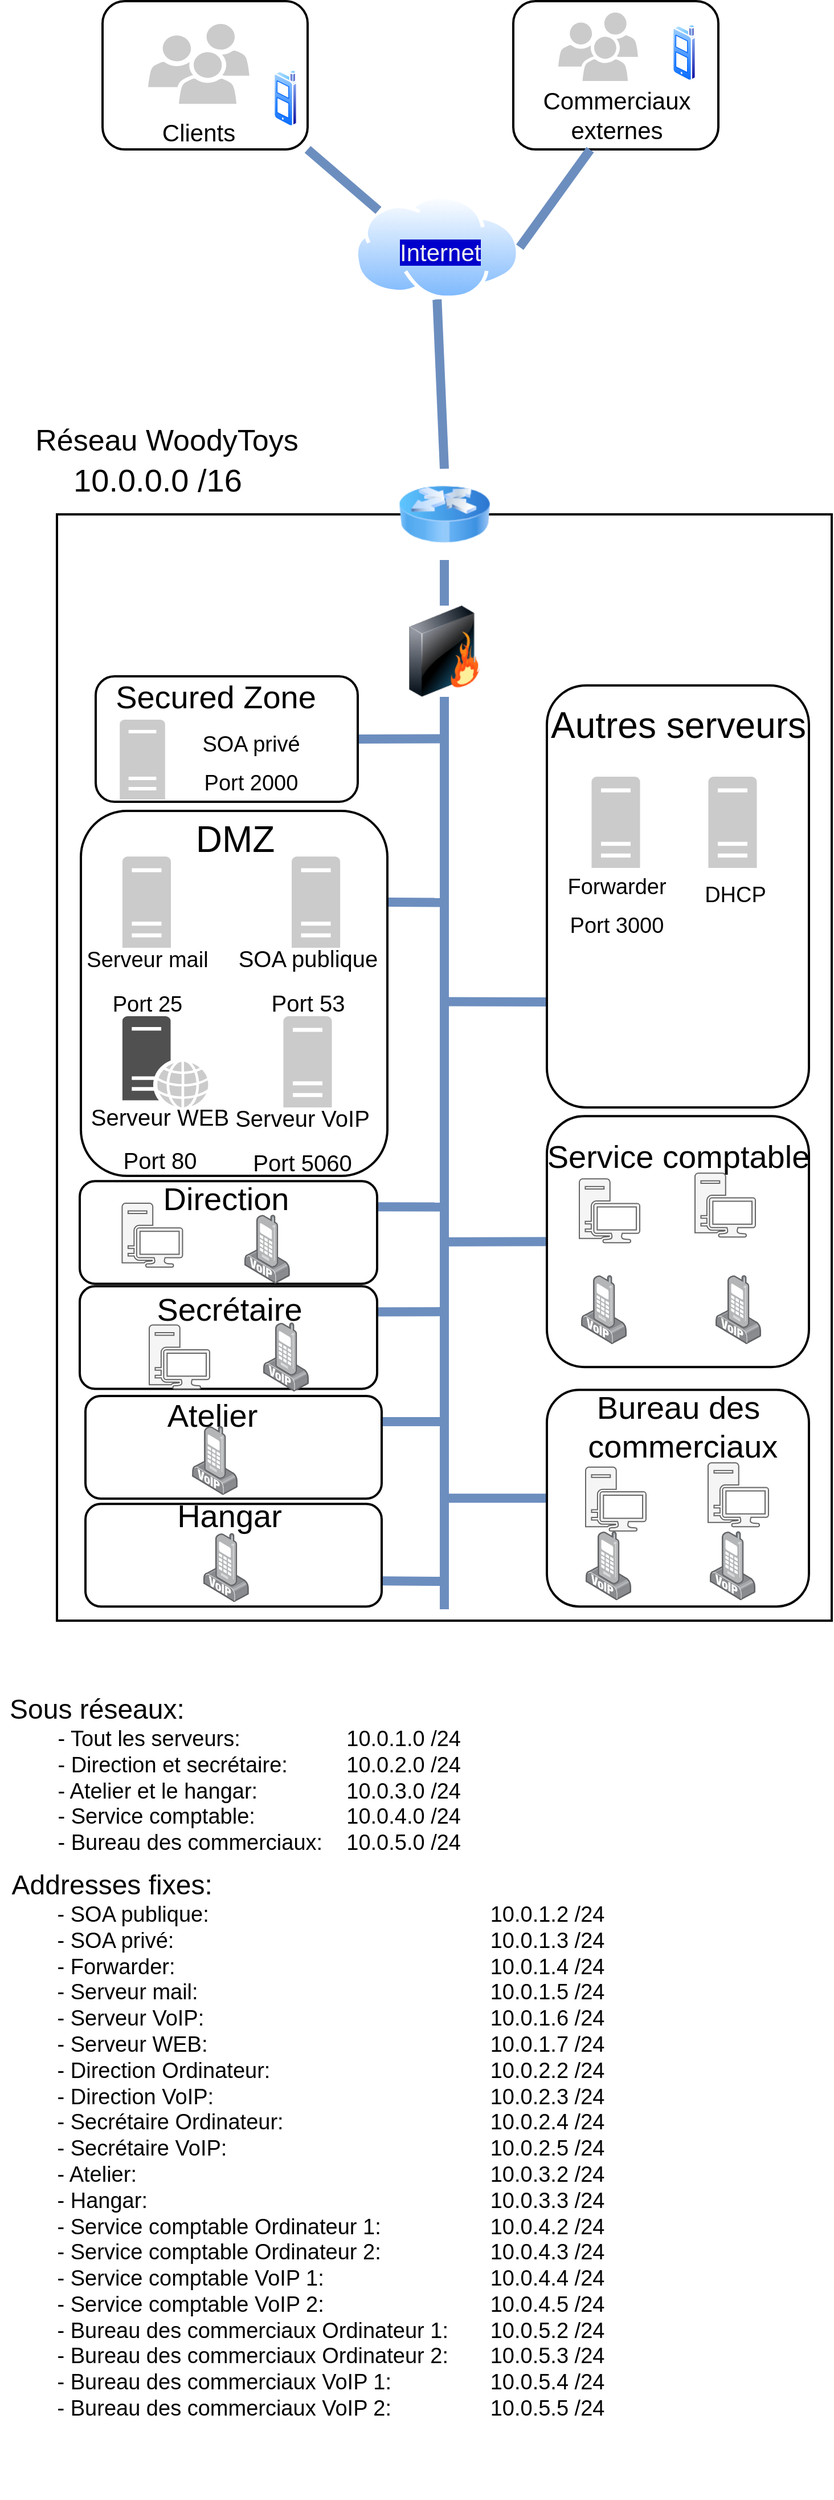 <mxfile>
    <diagram id="N-G_MZR2Xo1AllzSXea5" name="Page-1">
        <mxGraphModel dx="939" dy="718" grid="1" gridSize="10" guides="1" tooltips="1" connect="1" arrows="1" fold="1" page="1" pageScale="1" pageWidth="827" pageHeight="1169" math="0" shadow="0">
            <root>
                <mxCell id="0"/>
                <mxCell id="1" parent="0"/>
                <mxCell id="90" style="edgeStyle=none;shape=connector;rounded=1;jumpStyle=arc;jumpSize=10;html=1;exitX=0.5;exitY=1;exitDx=0;exitDy=0;entryX=0.5;entryY=0;entryDx=0;entryDy=0;labelBackgroundColor=default;fontFamily=Helvetica;fontSize=19;fontColor=default;endArrow=none;endFill=0;endSize=17;strokeColor=#6c8ebf;strokeWidth=8;fillColor=#dae8fc;" edge="1" parent="1" source="8" target="72">
                    <mxGeometry relative="1" as="geometry"/>
                </mxCell>
                <mxCell id="8" value="" style="aspect=fixed;perimeter=ellipsePerimeter;html=1;align=center;shadow=0;dashed=0;spacingTop=3;image;image=img/lib/active_directory/internet_cloud.svg;" vertex="1" parent="1">
                    <mxGeometry x="341" y="210" width="145.24" height="91.5" as="geometry"/>
                </mxCell>
                <mxCell id="9" value="&lt;span style=&quot;color: rgb(240 , 240 , 240) ; font-family: &amp;#34;helvetica&amp;#34; ; font-size: 21px ; font-style: normal ; font-weight: 400 ; letter-spacing: normal ; text-align: center ; text-indent: 0px ; text-transform: none ; word-spacing: 0px ; display: inline ; float: none ; background-color: rgb(0 , 0 , 204)&quot;&gt;Internet&lt;/span&gt;" style="text;whiteSpace=wrap;html=1;fontSize=21;" vertex="1" parent="1">
                    <mxGeometry x="379" y="240.75" width="70" height="30" as="geometry"/>
                </mxCell>
                <mxCell id="87" style="edgeStyle=none;html=1;exitX=1;exitY=1;exitDx=0;exitDy=0;entryX=0;entryY=0;entryDx=0;entryDy=0;fontSize=19;endArrow=none;endFill=0;jumpSize=10;strokeWidth=8;fillColor=#dae8fc;strokeColor=#6c8ebf;" edge="1" parent="1" source="11" target="8">
                    <mxGeometry relative="1" as="geometry"/>
                </mxCell>
                <mxCell id="11" value="" style="rounded=1;whiteSpace=wrap;html=1;fontSize=21;fillColor=none;strokeWidth=2;" vertex="1" parent="1">
                    <mxGeometry x="120" y="40" width="180" height="130" as="geometry"/>
                </mxCell>
                <mxCell id="13" value="" style="sketch=0;pointerEvents=1;shadow=0;dashed=0;html=1;strokeColor=none;labelPosition=center;verticalLabelPosition=bottom;verticalAlign=top;outlineConnect=0;align=center;shape=mxgraph.office.users.users;fillColor=#CCCBCB;fontSize=21;" vertex="1" parent="1">
                    <mxGeometry x="160" y="60" width="88.88" height="70" as="geometry"/>
                </mxCell>
                <mxCell id="14" value="Clients" style="text;html=1;align=center;verticalAlign=middle;resizable=0;points=[];autosize=1;strokeColor=none;fillColor=none;fontSize=21;" vertex="1" parent="1">
                    <mxGeometry x="164.44" y="140" width="80" height="30" as="geometry"/>
                </mxCell>
                <mxCell id="15" value="" style="rounded=1;whiteSpace=wrap;html=1;fontSize=21;fillColor=none;strokeWidth=2;" vertex="1" parent="1">
                    <mxGeometry x="480.5" y="40" width="180" height="130" as="geometry"/>
                </mxCell>
                <mxCell id="16" value="" style="sketch=0;pointerEvents=1;shadow=0;dashed=0;html=1;strokeColor=none;labelPosition=center;verticalLabelPosition=bottom;verticalAlign=top;outlineConnect=0;align=center;shape=mxgraph.office.users.users;fillColor=#CCCBCB;fontSize=21;" vertex="1" parent="1">
                    <mxGeometry x="520" y="50" width="70" height="60" as="geometry"/>
                </mxCell>
                <mxCell id="17" value="Commerciaux &lt;br&gt;externes" style="text;html=1;align=center;verticalAlign=middle;resizable=0;points=[];autosize=1;strokeColor=none;fillColor=none;fontSize=21;" vertex="1" parent="1">
                    <mxGeometry x="495.5" y="110" width="150" height="60" as="geometry"/>
                </mxCell>
                <mxCell id="19" value="" style="aspect=fixed;perimeter=ellipsePerimeter;html=1;align=center;shadow=0;dashed=0;spacingTop=3;image;image=img/lib/active_directory/cell_phone.svg;fontSize=21;strokeWidth=2;fillColor=none;" vertex="1" parent="1">
                    <mxGeometry x="270" y="100" width="21" height="50" as="geometry"/>
                </mxCell>
                <mxCell id="20" value="" style="aspect=fixed;perimeter=ellipsePerimeter;html=1;align=center;shadow=0;dashed=0;spacingTop=3;image;image=img/lib/active_directory/cell_phone.svg;fontSize=21;strokeWidth=2;fillColor=none;" vertex="1" parent="1">
                    <mxGeometry x="620" y="60" width="21" height="50" as="geometry"/>
                </mxCell>
                <mxCell id="21" value="" style="rounded=0;whiteSpace=wrap;html=1;fontSize=21;strokeWidth=2;fillColor=none;" vertex="1" parent="1">
                    <mxGeometry x="80" y="490" width="680" height="970" as="geometry"/>
                </mxCell>
                <mxCell id="93" style="edgeStyle=none;shape=connector;rounded=1;jumpStyle=arc;jumpSize=10;html=1;exitX=0.5;exitY=1;exitDx=0;exitDy=0;labelBackgroundColor=default;fontFamily=Helvetica;fontSize=19;fontColor=default;endArrow=none;endFill=0;endSize=17;strokeColor=#6c8ebf;strokeWidth=8;fillColor=#dae8fc;" edge="1" parent="1" source="22">
                    <mxGeometry relative="1" as="geometry">
                        <mxPoint x="420" y="1450" as="targetPoint"/>
                    </mxGeometry>
                </mxCell>
                <mxCell id="22" value="" style="image;html=1;image=img/lib/clip_art/networking/Firewall_128x128.png;fontSize=21;strokeWidth=2;fillColor=none;" vertex="1" parent="1">
                    <mxGeometry x="380" y="570" width="80" height="80" as="geometry"/>
                </mxCell>
                <mxCell id="96" style="edgeStyle=none;shape=connector;rounded=1;jumpStyle=arc;jumpSize=10;html=1;exitX=1;exitY=0.25;exitDx=0;exitDy=0;labelBackgroundColor=default;fontFamily=Helvetica;fontSize=19;fontColor=default;endArrow=none;endFill=0;endSize=17;strokeColor=#6c8ebf;strokeWidth=8;fillColor=#dae8fc;" edge="1" parent="1" source="23">
                    <mxGeometry relative="1" as="geometry">
                        <mxPoint x="420.0" y="830.235" as="targetPoint"/>
                    </mxGeometry>
                </mxCell>
                <mxCell id="23" value="" style="rounded=1;whiteSpace=wrap;html=1;fontSize=21;strokeWidth=2;fillColor=none;" vertex="1" parent="1">
                    <mxGeometry x="101" y="750" width="269" height="320" as="geometry"/>
                </mxCell>
                <mxCell id="24" value="&lt;font style=&quot;font-size: 32px&quot;&gt;DMZ&lt;/font&gt;" style="text;html=1;align=center;verticalAlign=middle;resizable=0;points=[];autosize=1;strokeColor=none;fillColor=none;fontSize=21;" vertex="1" parent="1">
                    <mxGeometry x="195.5" y="760" width="80" height="30" as="geometry"/>
                </mxCell>
                <mxCell id="27" value="" style="sketch=0;pointerEvents=1;shadow=0;dashed=0;html=1;strokeColor=none;labelPosition=center;verticalLabelPosition=bottom;verticalAlign=top;outlineConnect=0;align=center;shape=mxgraph.office.servers.server_generic;fillColor=#CCCBCB;fontSize=32;" vertex="1" parent="1">
                    <mxGeometry x="137.44" y="790" width="42.56" height="80" as="geometry"/>
                </mxCell>
                <mxCell id="28" value="" style="sketch=0;pointerEvents=1;shadow=0;dashed=0;html=1;strokeColor=none;labelPosition=center;verticalLabelPosition=bottom;verticalAlign=top;outlineConnect=0;align=center;shape=mxgraph.office.servers.server_generic;fillColor=#CCCBCB;fontSize=32;" vertex="1" parent="1">
                    <mxGeometry x="286" y="790" width="42.56" height="80" as="geometry"/>
                </mxCell>
                <mxCell id="30" value="" style="sketch=0;pointerEvents=1;shadow=0;dashed=0;html=1;strokeColor=none;labelPosition=center;verticalLabelPosition=bottom;verticalAlign=top;outlineConnect=0;align=center;shape=mxgraph.office.servers.server_generic;fillColor=#CCCBCB;fontSize=32;" vertex="1" parent="1">
                    <mxGeometry x="278.72" y="930" width="42.56" height="80" as="geometry"/>
                </mxCell>
                <mxCell id="31" value="&lt;font style=&quot;font-size: 19px ; line-height: 0.6&quot;&gt;Serveur mail&lt;br&gt;Port 25&lt;br&gt;&lt;/font&gt;" style="text;html=1;align=center;verticalAlign=middle;resizable=0;points=[];autosize=1;strokeColor=none;fillColor=none;fontSize=32;" vertex="1" parent="1">
                    <mxGeometry x="98.72" y="855" width="120" height="80" as="geometry"/>
                </mxCell>
                <mxCell id="32" value="&lt;span style=&quot;font-size: 20px&quot;&gt;SOA publique&lt;br&gt;Port 53&lt;br&gt;&lt;/span&gt;" style="text;html=1;align=center;verticalAlign=middle;resizable=0;points=[];autosize=1;strokeColor=none;fillColor=none;fontSize=32;" vertex="1" parent="1">
                    <mxGeometry x="230" y="850" width="140" height="90" as="geometry"/>
                </mxCell>
                <mxCell id="33" value="&lt;span style=&quot;font-size: 20px&quot;&gt;Serveur WEB&lt;br&gt;Port 80&lt;br&gt;&lt;/span&gt;&lt;span style=&quot;color: rgba(0 , 0 , 0 , 0) ; font-family: monospace ; font-size: 0px&quot;&gt;Port 80%3CmxGraphModel%3E%3Croot%3E%3CmxCell%20id%3D%220%22%2F%3E%3CmxCell%20id%3D%221%22%20parent%3D%220%22%2F%3E%3CmxCell%20id%3D%222%22%20value%3D%22%26lt%3Bspan%20style%3D%26quot%3Bfont-size%3A%2020px%26quot%3B%26gt%3BSOA%20publique%26lt%3B%2Fspan%26gt%3B%22%20style%3D%22text%3Bhtml%3D1%3Balign%3Dcenter%3BverticalAlign%3Dmiddle%3Bresizable%3D0%3Bpoints%3D%5B%5D%3Bautosize%3D1%3BstrokeColor%3Dnone%3BfillColor%3Dnone%3BfontSize%3D32%3B%22%20vertex%3D%221%22%20parent%3D%221%22%3E%3CmxGeometry%20x%3D%22230%22%20y%3D%22600%22%20width%3D%22140%22%20height%3D%2250%22%20as%3D%22geometry%22%2F%3E%3C%2Fmx&lt;/span&gt;" style="text;html=1;align=center;verticalAlign=middle;resizable=0;points=[];autosize=1;strokeColor=none;fillColor=none;fontSize=32;" vertex="1" parent="1">
                    <mxGeometry x="100" y="982.6" width="140" height="140" as="geometry"/>
                </mxCell>
                <mxCell id="34" value="&lt;span style=&quot;font-size: 20px&quot;&gt;Serveur VoIP&lt;br&gt;Port 5060&lt;br&gt;&lt;/span&gt;" style="text;html=1;align=center;verticalAlign=middle;resizable=0;points=[];autosize=1;strokeColor=none;fillColor=none;fontSize=32;" vertex="1" parent="1">
                    <mxGeometry x="230" y="990" width="130" height="90" as="geometry"/>
                </mxCell>
                <mxCell id="35" value="" style="sketch=0;pointerEvents=1;shadow=0;dashed=0;html=1;strokeColor=none;fillColor=#505050;labelPosition=center;verticalLabelPosition=bottom;verticalAlign=top;outlineConnect=0;align=center;shape=mxgraph.office.servers.web_server_ghosted;fontSize=20;" vertex="1" parent="1">
                    <mxGeometry x="137.44" y="930" width="75.5" height="80" as="geometry"/>
                </mxCell>
                <mxCell id="99" style="edgeStyle=none;shape=connector;rounded=1;jumpStyle=arc;jumpSize=10;html=1;exitX=1;exitY=0.25;exitDx=0;exitDy=0;labelBackgroundColor=default;fontFamily=Helvetica;fontSize=19;fontColor=default;endArrow=none;endFill=0;endSize=17;strokeColor=#6c8ebf;strokeWidth=8;fillColor=#dae8fc;" edge="1" parent="1" source="36">
                    <mxGeometry relative="1" as="geometry">
                        <mxPoint x="420.0" y="1189.059" as="targetPoint"/>
                    </mxGeometry>
                </mxCell>
                <mxCell id="36" value="" style="rounded=1;whiteSpace=wrap;html=1;fontSize=20;strokeWidth=2;fillColor=none;" vertex="1" parent="1">
                    <mxGeometry x="100" y="1166.8" width="261" height="90" as="geometry"/>
                </mxCell>
                <mxCell id="101" style="edgeStyle=none;shape=connector;rounded=1;jumpStyle=arc;jumpSize=10;html=1;exitX=1;exitY=0.75;exitDx=0;exitDy=0;labelBackgroundColor=default;fontFamily=Helvetica;fontSize=19;fontColor=default;endArrow=none;endFill=0;endSize=17;strokeColor=#6c8ebf;strokeWidth=8;fillColor=#dae8fc;" edge="1" parent="1" source="39">
                    <mxGeometry relative="1" as="geometry">
                        <mxPoint x="420.0" y="1425.529" as="targetPoint"/>
                    </mxGeometry>
                </mxCell>
                <mxCell id="39" value="" style="rounded=1;whiteSpace=wrap;html=1;fontSize=20;strokeWidth=2;fillColor=none;" vertex="1" parent="1">
                    <mxGeometry x="105" y="1357.6" width="260" height="90" as="geometry"/>
                </mxCell>
                <mxCell id="40" value="&lt;font style=&quot;font-size: 28px&quot;&gt;Hangar&lt;/font&gt;" style="text;html=1;align=center;verticalAlign=middle;resizable=0;points=[];autosize=1;strokeColor=none;fillColor=none;fontSize=20;" vertex="1" parent="1">
                    <mxGeometry x="176" y="1353" width="110" height="30" as="geometry"/>
                </mxCell>
                <mxCell id="102" style="edgeStyle=none;shape=connector;rounded=1;jumpStyle=arc;jumpSize=10;html=1;exitX=0;exitY=0.5;exitDx=0;exitDy=0;labelBackgroundColor=default;fontFamily=Helvetica;fontSize=19;fontColor=default;endArrow=none;endFill=0;endSize=17;strokeColor=#6c8ebf;strokeWidth=8;fillColor=#dae8fc;" edge="1" parent="1" source="43">
                    <mxGeometry relative="1" as="geometry">
                        <mxPoint x="420.0" y="1352.588" as="targetPoint"/>
                    </mxGeometry>
                </mxCell>
                <mxCell id="43" value="" style="rounded=1;whiteSpace=wrap;html=1;fontSize=28;strokeWidth=2;fillColor=none;" vertex="1" parent="1">
                    <mxGeometry x="510" y="1257.6" width="230" height="190" as="geometry"/>
                </mxCell>
                <mxCell id="44" value="Bureau des&lt;br&gt;&amp;nbsp;commerciaux" style="text;html=1;align=center;verticalAlign=middle;resizable=0;points=[];autosize=1;strokeColor=none;fillColor=none;fontSize=28;" vertex="1" parent="1">
                    <mxGeometry x="530" y="1255.4" width="190" height="70" as="geometry"/>
                </mxCell>
                <mxCell id="45" value="" style="sketch=0;pointerEvents=1;shadow=0;dashed=0;html=1;strokeColor=#666666;fillColor=#f5f5f5;labelPosition=center;verticalLabelPosition=bottom;verticalAlign=top;outlineConnect=0;align=center;shape=mxgraph.office.devices.workstation;fontSize=28;fontColor=#333333;" vertex="1" parent="1">
                    <mxGeometry x="544" y="1325.4" width="53" height="56" as="geometry"/>
                </mxCell>
                <mxCell id="46" value="" style="sketch=0;pointerEvents=1;shadow=0;dashed=0;html=1;strokeColor=#666666;fillColor=#f5f5f5;labelPosition=center;verticalLabelPosition=bottom;verticalAlign=top;outlineConnect=0;align=center;shape=mxgraph.office.devices.workstation;fontSize=28;fontColor=#333333;" vertex="1" parent="1">
                    <mxGeometry x="651.5" y="1321.6" width="53" height="56" as="geometry"/>
                </mxCell>
                <mxCell id="97" style="edgeStyle=none;shape=connector;rounded=1;jumpStyle=arc;jumpSize=10;html=1;exitX=0;exitY=0.5;exitDx=0;exitDy=0;labelBackgroundColor=default;fontFamily=Helvetica;fontSize=19;fontColor=default;endArrow=none;endFill=0;endSize=17;strokeColor=#6c8ebf;strokeWidth=8;fillColor=#dae8fc;" edge="1" parent="1" source="49">
                    <mxGeometry relative="1" as="geometry">
                        <mxPoint x="420.0" y="1127.882" as="targetPoint"/>
                    </mxGeometry>
                </mxCell>
                <mxCell id="49" value="" style="rounded=1;whiteSpace=wrap;html=1;fontSize=28;strokeWidth=2;fillColor=none;" vertex="1" parent="1">
                    <mxGeometry x="510" y="1017.6" width="230" height="220" as="geometry"/>
                </mxCell>
                <mxCell id="50" value="Service comptable" style="text;html=1;align=center;verticalAlign=middle;resizable=0;points=[];autosize=1;strokeColor=none;fillColor=none;fontSize=28;" vertex="1" parent="1">
                    <mxGeometry x="500" y="1032.6" width="250" height="40" as="geometry"/>
                </mxCell>
                <mxCell id="51" value="" style="sketch=0;pointerEvents=1;shadow=0;dashed=0;html=1;strokeColor=#666666;fillColor=#f5f5f5;labelPosition=center;verticalLabelPosition=bottom;verticalAlign=top;outlineConnect=0;align=center;shape=mxgraph.office.devices.workstation;fontSize=28;fontColor=#333333;" vertex="1" parent="1">
                    <mxGeometry x="538.5" y="1072.6" width="53" height="56" as="geometry"/>
                </mxCell>
                <mxCell id="52" value="" style="sketch=0;pointerEvents=1;shadow=0;dashed=0;html=1;strokeColor=#666666;fillColor=#f5f5f5;labelPosition=center;verticalLabelPosition=bottom;verticalAlign=top;outlineConnect=0;align=center;shape=mxgraph.office.devices.workstation;fontSize=28;fontColor=#333333;" vertex="1" parent="1">
                    <mxGeometry x="640" y="1067.6" width="53" height="56" as="geometry"/>
                </mxCell>
                <mxCell id="53" value="" style="points=[];aspect=fixed;html=1;align=center;shadow=0;dashed=0;image;image=img/lib/allied_telesis/computer_and_terminals/VOIP_IP_phone.svg;fontSize=28;strokeWidth=2;fillColor=none;" vertex="1" parent="1">
                    <mxGeometry x="540" y="1156.8" width="40" height="60.8" as="geometry"/>
                </mxCell>
                <mxCell id="55" value="" style="points=[];aspect=fixed;html=1;align=center;shadow=0;dashed=0;image;image=img/lib/allied_telesis/computer_and_terminals/VOIP_IP_phone.svg;fontSize=28;strokeWidth=2;fillColor=none;" vertex="1" parent="1">
                    <mxGeometry x="658" y="1156.8" width="40" height="60.8" as="geometry"/>
                </mxCell>
                <mxCell id="57" value="" style="points=[];aspect=fixed;html=1;align=center;shadow=0;dashed=0;image;image=img/lib/allied_telesis/computer_and_terminals/VOIP_IP_phone.svg;fontSize=28;strokeWidth=2;fillColor=none;" vertex="1" parent="1">
                    <mxGeometry x="208.44" y="1383" width="40" height="60.8" as="geometry"/>
                </mxCell>
                <mxCell id="59" value="" style="points=[];aspect=fixed;html=1;align=center;shadow=0;dashed=0;image;image=img/lib/allied_telesis/computer_and_terminals/VOIP_IP_phone.svg;fontSize=28;strokeWidth=2;fillColor=none;" vertex="1" parent="1">
                    <mxGeometry x="653" y="1381.4" width="40" height="60.8" as="geometry"/>
                </mxCell>
                <mxCell id="60" value="" style="points=[];aspect=fixed;html=1;align=center;shadow=0;dashed=0;image;image=img/lib/allied_telesis/computer_and_terminals/VOIP_IP_phone.svg;fontSize=28;strokeWidth=2;fillColor=none;" vertex="1" parent="1">
                    <mxGeometry x="544" y="1381.4" width="40" height="60.8" as="geometry"/>
                </mxCell>
                <mxCell id="95" style="edgeStyle=none;shape=connector;rounded=1;jumpStyle=arc;jumpSize=10;html=1;exitX=0;exitY=0.75;exitDx=0;exitDy=0;labelBackgroundColor=default;fontFamily=Helvetica;fontSize=19;fontColor=default;endArrow=none;endFill=0;endSize=17;strokeColor=#6c8ebf;strokeWidth=8;fillColor=#dae8fc;" edge="1" parent="1" source="61">
                    <mxGeometry relative="1" as="geometry">
                        <mxPoint x="420.0" y="917.294" as="targetPoint"/>
                    </mxGeometry>
                </mxCell>
                <mxCell id="61" value="" style="rounded=1;whiteSpace=wrap;html=1;fontSize=28;strokeWidth=2;fillColor=none;" vertex="1" parent="1">
                    <mxGeometry x="510" y="640" width="230" height="370" as="geometry"/>
                </mxCell>
                <mxCell id="100" style="edgeStyle=none;shape=connector;rounded=1;jumpStyle=arc;jumpSize=10;html=1;exitX=1;exitY=0.25;exitDx=0;exitDy=0;labelBackgroundColor=default;fontFamily=Helvetica;fontSize=19;fontColor=default;endArrow=none;endFill=0;endSize=17;strokeColor=#6c8ebf;strokeWidth=8;fillColor=#dae8fc;" edge="1" parent="1" source="62">
                    <mxGeometry relative="1" as="geometry">
                        <mxPoint x="420.0" y="1285.529" as="targetPoint"/>
                    </mxGeometry>
                </mxCell>
                <mxCell id="62" value="" style="rounded=1;whiteSpace=wrap;html=1;fontSize=20;strokeWidth=2;fillColor=none;" vertex="1" parent="1">
                    <mxGeometry x="105" y="1263" width="260" height="90" as="geometry"/>
                </mxCell>
                <mxCell id="63" value="Secrétaire" style="text;html=1;align=center;verticalAlign=middle;resizable=0;points=[];autosize=1;strokeColor=none;fillColor=none;fontSize=28;" vertex="1" parent="1">
                    <mxGeometry x="161" y="1166.8" width="140" height="40" as="geometry"/>
                </mxCell>
                <mxCell id="64" value="" style="sketch=0;pointerEvents=1;shadow=0;dashed=0;html=1;strokeColor=#666666;fillColor=#f5f5f5;labelPosition=center;verticalLabelPosition=bottom;verticalAlign=top;outlineConnect=0;align=center;shape=mxgraph.office.devices.workstation;fontSize=28;fontColor=#333333;" vertex="1" parent="1">
                    <mxGeometry x="161" y="1200.8" width="53" height="56" as="geometry"/>
                </mxCell>
                <mxCell id="65" value="" style="points=[];aspect=fixed;html=1;align=center;shadow=0;dashed=0;image;image=img/lib/allied_telesis/computer_and_terminals/VOIP_IP_phone.svg;fontSize=28;strokeWidth=2;fillColor=none;" vertex="1" parent="1">
                    <mxGeometry x="261" y="1198.4" width="40" height="60.8" as="geometry"/>
                </mxCell>
                <mxCell id="66" value="&lt;font style=&quot;font-size: 28px&quot;&gt;Atelier&lt;/font&gt;" style="text;html=1;align=center;verticalAlign=middle;resizable=0;points=[];autosize=1;strokeColor=none;fillColor=none;fontSize=20;" vertex="1" parent="1">
                    <mxGeometry x="171" y="1264.5" width="90" height="30" as="geometry"/>
                </mxCell>
                <mxCell id="67" value="" style="points=[];aspect=fixed;html=1;align=center;shadow=0;dashed=0;image;image=img/lib/allied_telesis/computer_and_terminals/VOIP_IP_phone.svg;fontSize=28;strokeWidth=2;fillColor=none;" vertex="1" parent="1">
                    <mxGeometry x="198.56" y="1289.1" width="40" height="60.8" as="geometry"/>
                </mxCell>
                <mxCell id="98" style="edgeStyle=none;shape=connector;rounded=1;jumpStyle=arc;jumpSize=10;html=1;exitX=1;exitY=0.25;exitDx=0;exitDy=0;labelBackgroundColor=default;fontFamily=Helvetica;fontSize=19;fontColor=default;endArrow=none;endFill=0;endSize=17;strokeColor=#6c8ebf;strokeWidth=8;fillColor=#dae8fc;" edge="1" parent="1" source="68">
                    <mxGeometry relative="1" as="geometry">
                        <mxPoint x="420.0" y="1097.294" as="targetPoint"/>
                    </mxGeometry>
                </mxCell>
                <mxCell id="68" value="" style="rounded=1;whiteSpace=wrap;html=1;fontSize=20;strokeWidth=2;fillColor=none;" vertex="1" parent="1">
                    <mxGeometry x="100" y="1074.6" width="261" height="90" as="geometry"/>
                </mxCell>
                <mxCell id="69" value="Direction" style="text;html=1;align=center;verticalAlign=middle;resizable=0;points=[];autosize=1;strokeColor=none;fillColor=none;fontSize=28;" vertex="1" parent="1">
                    <mxGeometry x="163.44" y="1070" width="130" height="40" as="geometry"/>
                </mxCell>
                <mxCell id="70" value="" style="sketch=0;pointerEvents=1;shadow=0;dashed=0;html=1;strokeColor=#666666;fillColor=#f5f5f5;labelPosition=center;verticalLabelPosition=bottom;verticalAlign=top;outlineConnect=0;align=center;shape=mxgraph.office.devices.workstation;fontSize=28;fontColor=#333333;" vertex="1" parent="1">
                    <mxGeometry x="137.22" y="1094" width="53" height="56" as="geometry"/>
                </mxCell>
                <mxCell id="71" value="" style="points=[];aspect=fixed;html=1;align=center;shadow=0;dashed=0;image;image=img/lib/allied_telesis/computer_and_terminals/VOIP_IP_phone.svg;fontSize=28;strokeWidth=2;fillColor=none;" vertex="1" parent="1">
                    <mxGeometry x="244.44" y="1103.8" width="40" height="60.8" as="geometry"/>
                </mxCell>
                <mxCell id="91" style="edgeStyle=none;shape=connector;rounded=1;jumpStyle=arc;jumpSize=10;html=1;entryX=0.5;entryY=0;entryDx=0;entryDy=0;labelBackgroundColor=default;fontFamily=Helvetica;fontSize=19;fontColor=default;endArrow=none;endFill=0;endSize=17;strokeColor=#6c8ebf;strokeWidth=8;fillColor=#dae8fc;" edge="1" parent="1" source="72" target="22">
                    <mxGeometry relative="1" as="geometry"/>
                </mxCell>
                <mxCell id="72" value="" style="image;html=1;image=img/lib/clip_art/networking/Router_Icon_128x128.png;fontSize=28;strokeWidth=2;fillColor=none;" vertex="1" parent="1">
                    <mxGeometry x="380" y="450" width="80" height="80" as="geometry"/>
                </mxCell>
                <mxCell id="73" value="Secured Zone" style="text;html=1;align=center;verticalAlign=middle;resizable=0;points=[];autosize=1;strokeColor=none;fillColor=none;fontSize=28;" vertex="1" parent="1">
                    <mxGeometry x="123.56" y="630" width="190" height="40" as="geometry"/>
                </mxCell>
                <mxCell id="94" style="edgeStyle=none;shape=connector;rounded=1;jumpStyle=arc;jumpSize=10;html=1;exitX=1;exitY=0.5;exitDx=0;exitDy=0;labelBackgroundColor=default;fontFamily=Helvetica;fontSize=19;fontColor=default;endArrow=none;endFill=0;endSize=17;strokeColor=#6c8ebf;strokeWidth=8;fillColor=#dae8fc;" edge="1" parent="1" source="74">
                    <mxGeometry relative="1" as="geometry">
                        <mxPoint x="420.0" y="686.706" as="targetPoint"/>
                    </mxGeometry>
                </mxCell>
                <mxCell id="74" value="" style="rounded=1;whiteSpace=wrap;html=1;fontSize=28;strokeWidth=2;fillColor=none;" vertex="1" parent="1">
                    <mxGeometry x="114" y="632" width="230" height="110" as="geometry"/>
                </mxCell>
                <mxCell id="76" value="" style="sketch=0;pointerEvents=1;shadow=0;dashed=0;html=1;strokeColor=none;labelPosition=center;verticalLabelPosition=bottom;verticalAlign=top;outlineConnect=0;align=center;shape=mxgraph.office.servers.server_generic;fillColor=#CCCBCB;fontSize=32;" vertex="1" parent="1">
                    <mxGeometry x="549.22" y="720" width="42.56" height="80" as="geometry"/>
                </mxCell>
                <mxCell id="77" value="" style="sketch=0;pointerEvents=1;shadow=0;dashed=0;html=1;strokeColor=none;labelPosition=center;verticalLabelPosition=bottom;verticalAlign=top;outlineConnect=0;align=center;shape=mxgraph.office.servers.server_generic;fillColor=#CCCBCB;fontSize=32;" vertex="1" parent="1">
                    <mxGeometry x="651.72" y="720" width="42.56" height="80" as="geometry"/>
                </mxCell>
                <mxCell id="78" value="&lt;font style=&quot;font-size: 19px&quot;&gt;SOA privé&lt;br&gt;Port 2000&lt;/font&gt;" style="text;html=1;align=center;verticalAlign=middle;resizable=0;points=[];autosize=1;strokeColor=none;fillColor=none;fontSize=28;" vertex="1" parent="1">
                    <mxGeometry x="200" y="665" width="100" height="80" as="geometry"/>
                </mxCell>
                <mxCell id="79" value="&lt;font style=&quot;font-size: 19px&quot;&gt;Forwarder&lt;br&gt;Port 3000&lt;/font&gt;" style="text;html=1;align=center;verticalAlign=middle;resizable=0;points=[];autosize=1;strokeColor=none;fillColor=none;fontSize=28;" vertex="1" parent="1">
                    <mxGeometry x="520.5" y="790" width="100" height="80" as="geometry"/>
                </mxCell>
                <mxCell id="80" value="&lt;font style=&quot;font-size: 19px&quot;&gt;DHCP&lt;/font&gt;" style="text;html=1;align=center;verticalAlign=middle;resizable=0;points=[];autosize=1;strokeColor=none;fillColor=none;fontSize=28;" vertex="1" parent="1">
                    <mxGeometry x="640" y="800" width="70" height="40" as="geometry"/>
                </mxCell>
                <mxCell id="81" value="10.0.0.0 /16" style="text;html=1;align=center;verticalAlign=middle;resizable=0;points=[];autosize=1;strokeColor=none;fillColor=none;fontSize=28;" vertex="1" parent="1">
                    <mxGeometry x="88.44" y="440" width="160" height="40" as="geometry"/>
                </mxCell>
                <mxCell id="82" value="" style="sketch=0;pointerEvents=1;shadow=0;dashed=0;html=1;strokeColor=none;labelPosition=center;verticalLabelPosition=bottom;verticalAlign=top;outlineConnect=0;align=center;shape=mxgraph.office.servers.server_generic;fillColor=#CCCBCB;fontSize=32;" vertex="1" parent="1">
                    <mxGeometry x="135.11" y="670" width="39.78" height="70" as="geometry"/>
                </mxCell>
                <mxCell id="83" value="&lt;font style=&quot;font-size: 26px&quot;&gt;Réseau WoodyToys&lt;/font&gt;" style="text;html=1;align=center;verticalAlign=middle;resizable=0;points=[];autosize=1;strokeColor=none;fillColor=none;fontSize=19;" vertex="1" parent="1">
                    <mxGeometry x="51" y="410" width="250" height="30" as="geometry"/>
                </mxCell>
                <mxCell id="86" value="&lt;font style=&quot;font-size: 32px&quot;&gt;Autres serveurs&lt;/font&gt;" style="text;html=1;align=center;verticalAlign=middle;resizable=0;points=[];autosize=1;strokeColor=none;fillColor=none;fontSize=21;" vertex="1" parent="1">
                    <mxGeometry x="505" y="660" width="240" height="30" as="geometry"/>
                </mxCell>
                <mxCell id="88" style="edgeStyle=none;html=1;exitX=0.35;exitY=1.004;exitDx=0;exitDy=0;fontSize=19;endArrow=none;endFill=0;jumpSize=10;strokeWidth=8;fillColor=#dae8fc;strokeColor=#6c8ebf;exitPerimeter=0;endSize=17;rounded=1;jumpStyle=arc;entryX=1;entryY=0.5;entryDx=0;entryDy=0;" edge="1" parent="1" source="17" target="8">
                    <mxGeometry relative="1" as="geometry">
                        <mxPoint x="476.52" y="187.17" as="sourcePoint"/>
                        <mxPoint x="470" y="230" as="targetPoint"/>
                    </mxGeometry>
                </mxCell>
                <mxCell id="103" value="&lt;div style=&quot;text-align: left&quot;&gt;&lt;span&gt;&lt;font style=&quot;font-size: 24px&quot;&gt;Sous réseaux:&lt;/font&gt;&lt;/span&gt;&lt;/div&gt;&lt;div style=&quot;text-align: left&quot;&gt;&lt;span&gt;&lt;span style=&quot;white-space: pre&quot;&gt;&#9;&lt;/span&gt;- Tout les serveurs: &lt;span style=&quot;white-space: pre&quot;&gt;&#9;&lt;/span&gt;&lt;span style=&quot;white-space: pre&quot;&gt;&#9;&lt;/span&gt;&lt;span style=&quot;white-space: pre&quot;&gt;&#9;&lt;/span&gt;10.0.1.0 /24&lt;/span&gt;&lt;/div&gt;&lt;div style=&quot;text-align: left&quot;&gt;&lt;span&gt;&lt;span style=&quot;white-space: pre&quot;&gt;&#9;&lt;/span&gt;- Direction et secrétaire: &lt;span style=&quot;white-space: pre&quot;&gt;&#9;&lt;/span&gt;&lt;span style=&quot;white-space: pre&quot;&gt;&#9;&lt;/span&gt;10.0.2.0 /24&lt;/span&gt;&lt;/div&gt;&lt;div style=&quot;text-align: left&quot;&gt;&lt;span&gt;&lt;span style=&quot;white-space: pre&quot;&gt;&#9;&lt;/span&gt;- Atelier et le hangar: &lt;span style=&quot;white-space: pre&quot;&gt;&#9;&lt;/span&gt;&lt;span style=&quot;white-space: pre&quot;&gt;&#9;&lt;/span&gt;10.0.3.0 /24&lt;br&gt;&lt;/span&gt;&lt;/div&gt;&lt;div style=&quot;text-align: left&quot;&gt;&lt;span&gt;&lt;span style=&quot;white-space: pre&quot;&gt;&#9;&lt;/span&gt;- Service comptable: &lt;span style=&quot;white-space: pre&quot;&gt;&#9;&lt;/span&gt;&lt;span style=&quot;white-space: pre&quot;&gt;&#9;&lt;/span&gt;10.0.4.0 /24&lt;br&gt;&lt;/span&gt;&lt;/div&gt;&lt;div style=&quot;text-align: left&quot;&gt;&lt;span style=&quot;white-space: pre&quot;&gt;&#9;&lt;/span&gt;- Bureau des commerciaux: &lt;span style=&quot;white-space: pre&quot;&gt;&#9;&lt;/span&gt;10.0.5.0 /24&lt;br&gt;&lt;/div&gt;" style="text;html=1;align=center;verticalAlign=middle;resizable=0;points=[];autosize=1;strokeColor=none;fillColor=none;fontSize=19;fontFamily=Helvetica;fontColor=default;" vertex="1" parent="1">
                    <mxGeometry x="30.5" y="1520" width="410" height="150" as="geometry"/>
                </mxCell>
                <mxCell id="104" value="&lt;div style=&quot;font-size: 19px ; text-align: left&quot;&gt;&lt;font style=&quot;font-size: 24px&quot;&gt;Addresses fixes:&lt;/font&gt;&lt;/div&gt;&lt;blockquote style=&quot;margin: 0 0 0 40px ; border: none ; padding: 0px&quot;&gt;&lt;div style=&quot;font-size: 19px ; text-align: left&quot;&gt;- SOA publique:&lt;span style=&quot;white-space: pre&quot;&gt;&#9;&lt;/span&gt;&lt;span style=&quot;white-space: pre&quot;&gt;&#9;&lt;/span&gt;&lt;span style=&quot;white-space: pre&quot;&gt;&#9;&lt;/span&gt;&lt;span style=&quot;white-space: pre&quot;&gt;&#9;&lt;/span&gt;&lt;span style=&quot;white-space: pre&quot;&gt;&#9;&lt;/span&gt;&lt;span style=&quot;white-space: pre&quot;&gt;&#9;&lt;/span&gt;10.0.1.2 /24&lt;/div&gt;&lt;div style=&quot;font-size: 19px ; text-align: left&quot;&gt;- SOA privé: &lt;span style=&quot;white-space: pre&quot;&gt;&#9;&lt;/span&gt;&lt;span style=&quot;white-space: pre&quot;&gt;&#9;&lt;/span&gt;&lt;span style=&quot;white-space: pre&quot;&gt;&#9;&lt;/span&gt;&lt;span style=&quot;white-space: pre&quot;&gt;&#9;&lt;/span&gt;&lt;span style=&quot;white-space: pre&quot;&gt;&#9;&lt;/span&gt;&lt;span style=&quot;white-space: pre&quot;&gt;&#9;&lt;/span&gt;&lt;span style=&quot;white-space: pre&quot;&gt;&#9;&lt;/span&gt;10.0.1.3 /24&lt;/div&gt;&lt;div style=&quot;font-size: 19px ; text-align: left&quot;&gt;- Forwarder:&lt;span style=&quot;white-space: pre&quot;&gt;&#9;&lt;/span&gt;&lt;span style=&quot;white-space: pre&quot;&gt;&#9;&lt;/span&gt;&lt;span style=&quot;white-space: pre&quot;&gt;&#9;&lt;/span&gt;&lt;span style=&quot;white-space: pre&quot;&gt;&#9;&lt;/span&gt;&lt;span style=&quot;white-space: pre&quot;&gt;&#9;&lt;/span&gt;&lt;span style=&quot;white-space: pre&quot;&gt;&#9;&lt;/span&gt;&lt;span style=&quot;white-space: pre&quot;&gt;&#9;&lt;/span&gt;10.0.1.4 /24&lt;/div&gt;&lt;div style=&quot;font-size: 19px ; text-align: left&quot;&gt;- Serveur mail:&lt;span style=&quot;white-space: pre&quot;&gt;&#9;&lt;/span&gt;&lt;span style=&quot;white-space: pre&quot;&gt;&#9;&lt;/span&gt;&lt;span style=&quot;white-space: pre&quot;&gt;&#9;&lt;/span&gt;&lt;span style=&quot;white-space: pre&quot;&gt;&#9;&lt;/span&gt;&lt;span style=&quot;white-space: pre&quot;&gt;&#9;&lt;/span&gt;&lt;span style=&quot;white-space: pre&quot;&gt;&#9;&lt;/span&gt;&lt;span style=&quot;white-space: pre&quot;&gt;&#9;&lt;/span&gt;10.0.1.5 /24&lt;/div&gt;&lt;div style=&quot;font-size: 19px ; text-align: left&quot;&gt;- Serveur VoIP:&lt;span style=&quot;white-space: pre&quot;&gt;&#9;&lt;/span&gt;&lt;span style=&quot;white-space: pre&quot;&gt;&#9;&lt;/span&gt;&lt;span style=&quot;white-space: pre&quot;&gt;&#9;&lt;/span&gt;&lt;span style=&quot;white-space: pre&quot;&gt;&#9;&lt;/span&gt;&lt;span style=&quot;white-space: pre&quot;&gt;&#9;&lt;/span&gt;&lt;span style=&quot;white-space: pre&quot;&gt;&#9;&lt;/span&gt;10.0.1.6 /24&lt;/div&gt;&lt;div style=&quot;font-size: 19px ; text-align: left&quot;&gt;- Serveur WEB:&lt;span style=&quot;white-space: pre&quot;&gt;&#9;&lt;/span&gt;&lt;span style=&quot;white-space: pre&quot;&gt;&#9;&lt;/span&gt;&lt;span style=&quot;white-space: pre&quot;&gt;&#9;&lt;/span&gt;&lt;span style=&quot;white-space: pre&quot;&gt;&#9;&lt;/span&gt;&lt;span style=&quot;white-space: pre&quot;&gt;&#9;&lt;/span&gt;&lt;span style=&quot;white-space: pre&quot;&gt;&#9;&lt;/span&gt;10.0.1.7 /24&lt;/div&gt;&lt;div style=&quot;font-size: 19px ; text-align: left&quot;&gt;- Direction Ordinateur:&amp;nbsp;&lt;span&gt;&#9;&lt;span style=&quot;white-space: pre&quot;&gt;&#9;&lt;/span&gt;&lt;span style=&quot;white-space: pre&quot;&gt;&#9;&lt;/span&gt;&lt;span style=&quot;white-space: pre&quot;&gt;&#9;&lt;/span&gt;&lt;span style=&quot;white-space: pre&quot;&gt;&#9;&lt;/span&gt;&lt;span style=&quot;white-space: pre&quot;&gt;&#9;&lt;/span&gt;&lt;/span&gt;10.0.2.2 /24&lt;/div&gt;&lt;div style=&quot;font-size: 19px ; text-align: left&quot;&gt;- Direction VoIP: &lt;span style=&quot;white-space: pre&quot;&gt;&#9;&lt;/span&gt;&lt;span style=&quot;white-space: pre&quot;&gt;&#9;&lt;/span&gt;&lt;span style=&quot;white-space: pre&quot;&gt;&#9;&lt;/span&gt;&lt;span style=&quot;white-space: pre&quot;&gt;&#9;&lt;/span&gt;&lt;span style=&quot;white-space: pre&quot;&gt;&#9;&lt;/span&gt;&lt;span style=&quot;white-space: pre&quot;&gt;&#9;&lt;/span&gt;10.0.2.3 /24&lt;/div&gt;&lt;div style=&quot;font-size: 19px ; text-align: left&quot;&gt;- Secrétaire Ordinateur: &lt;span style=&quot;white-space: pre&quot;&gt;&#9;&lt;/span&gt;&lt;span style=&quot;white-space: pre&quot;&gt;&#9;&lt;/span&gt;&lt;span style=&quot;white-space: pre&quot;&gt;&#9;&lt;/span&gt;&lt;span style=&quot;white-space: pre&quot;&gt;&#9;&lt;/span&gt;&lt;span style=&quot;white-space: pre&quot;&gt;&#9;&lt;/span&gt;10.0.2.4 /24&lt;/div&gt;&lt;div style=&quot;font-size: 19px ; text-align: left&quot;&gt;- Secrétaire VoIP: &lt;span style=&quot;white-space: pre&quot;&gt;&#9;&lt;/span&gt;&lt;span style=&quot;white-space: pre&quot;&gt;&#9;&lt;/span&gt;&lt;span style=&quot;white-space: pre&quot;&gt;&#9;&lt;/span&gt;&lt;span style=&quot;white-space: pre&quot;&gt;&#9;&lt;/span&gt;&lt;span style=&quot;white-space: pre&quot;&gt;&#9;&lt;/span&gt;&lt;span style=&quot;white-space: pre&quot;&gt;&#9;&lt;/span&gt;10.0.2.5 /24&lt;/div&gt;&lt;div style=&quot;font-size: 19px ; text-align: left&quot;&gt;- Atelier:&amp;nbsp;&lt;span&gt;&#9;&lt;span style=&quot;white-space: pre&quot;&gt;&#9;&lt;/span&gt;&lt;span style=&quot;white-space: pre&quot;&gt;&#9;&lt;/span&gt;&lt;span style=&quot;white-space: pre&quot;&gt;&#9;&lt;/span&gt;&lt;span style=&quot;white-space: pre&quot;&gt;&#9;&lt;/span&gt;&lt;span style=&quot;white-space: pre&quot;&gt;&#9;&lt;/span&gt;&lt;span style=&quot;white-space: pre&quot;&gt;&#9;&lt;/span&gt;&lt;span style=&quot;white-space: pre&quot;&gt;&#9;&lt;/span&gt;&lt;span style=&quot;white-space: pre&quot;&gt;&#9;&lt;/span&gt;&lt;/span&gt;10.0.3.2 /24&lt;/div&gt;&lt;div style=&quot;font-size: 19px ; text-align: left&quot;&gt;- Hangar: &lt;span style=&quot;white-space: pre&quot;&gt;&#9;&lt;/span&gt;&lt;span style=&quot;white-space: pre&quot;&gt;&#9;&lt;/span&gt;&lt;span style=&quot;white-space: pre&quot;&gt;&#9;&lt;/span&gt;&lt;span style=&quot;white-space: pre&quot;&gt;&#9;&lt;/span&gt;&lt;span style=&quot;white-space: pre&quot;&gt;&#9;&lt;/span&gt;&lt;span style=&quot;white-space: pre&quot;&gt;&#9;&lt;/span&gt;&lt;span style=&quot;white-space: pre&quot;&gt;&#9;&lt;/span&gt;10.0.3.3 /24&lt;/div&gt;&lt;div style=&quot;font-size: 19px ; text-align: left&quot;&gt;&lt;div&gt;- Service comptable Ordinateur 1:&amp;nbsp;&amp;nbsp;&lt;span style=&quot;white-space: pre&quot;&gt;&#9;&lt;/span&gt;&lt;span style=&quot;white-space: pre&quot;&gt;&#9;&lt;/span&gt;10.0.4.2 /24&lt;/div&gt;&lt;/div&gt;&lt;div style=&quot;font-size: 19px ; text-align: left&quot;&gt;&lt;div&gt;- Service comptable Ordinateur 2:&amp;nbsp;&amp;nbsp;&lt;span style=&quot;white-space: pre&quot;&gt;&#9;&lt;/span&gt;&lt;span style=&quot;white-space: pre&quot;&gt;&#9;&lt;/span&gt;10.0.4.3 /24&lt;/div&gt;&lt;/div&gt;&lt;div style=&quot;font-size: 19px ; text-align: left&quot;&gt;&lt;div&gt;- Service comptable VoIP 1:&amp;nbsp;&amp;nbsp;&lt;span style=&quot;white-space: pre&quot;&gt;&#9;&lt;/span&gt;&lt;span style=&quot;white-space: pre&quot;&gt;&#9;&lt;/span&gt;&lt;span style=&quot;white-space: pre&quot;&gt;&#9;&lt;/span&gt;&lt;span style=&quot;white-space: pre&quot;&gt;&#9;&lt;/span&gt;10.0.4.4 /24&lt;/div&gt;&lt;/div&gt;&lt;div style=&quot;font-size: 19px ; text-align: left&quot;&gt;&lt;div&gt;- Service comptable VoIP 2:&amp;nbsp;&amp;nbsp;&lt;span style=&quot;white-space: pre&quot;&gt;&#9;&lt;/span&gt;&lt;span style=&quot;white-space: pre&quot;&gt;&#9;&lt;/span&gt;&lt;span style=&quot;white-space: pre&quot;&gt;&#9;&lt;/span&gt;&lt;span style=&quot;white-space: pre&quot;&gt;&#9;&lt;/span&gt;10.0.4.5 /24&lt;/div&gt;&lt;/div&gt;&lt;div style=&quot;font-size: 19px ; text-align: left&quot;&gt;&lt;div&gt;&lt;div&gt;- Bureau des commerciaux&amp;nbsp;Ordinateur 1:&amp;nbsp;&amp;nbsp;&lt;span style=&quot;white-space: pre&quot;&gt;&#9;&lt;/span&gt;10.0.5.2 /24&lt;/div&gt;&lt;/div&gt;&lt;/div&gt;&lt;div style=&quot;font-size: 19px ; text-align: left&quot;&gt;&lt;div&gt;&lt;div&gt;- Bureau des commerciaux&amp;nbsp;Ordinateur 2:&amp;nbsp;&amp;nbsp;&lt;span style=&quot;white-space: pre&quot;&gt;&#9;&lt;/span&gt;10.0.5.3 /24&lt;/div&gt;&lt;/div&gt;&lt;/div&gt;&lt;div style=&quot;font-size: 19px ; text-align: left&quot;&gt;&lt;div&gt;&lt;div&gt;- Bureau des commerciaux&amp;nbsp;VoIP 1:&amp;nbsp;&amp;nbsp;&lt;span style=&quot;white-space: pre&quot;&gt;&#9;&lt;/span&gt;&lt;span style=&quot;white-space: pre&quot;&gt;&#9;&lt;/span&gt;10.0.5.4 /24&lt;/div&gt;&lt;/div&gt;&lt;/div&gt;&lt;div style=&quot;font-size: 19px ; text-align: left&quot;&gt;&lt;div&gt;&lt;div&gt;- Bureau des commerciaux&amp;nbsp;VoIP 2:&amp;nbsp;&amp;nbsp;&lt;span style=&quot;white-space: pre&quot;&gt;&#9;&lt;/span&gt;&lt;span style=&quot;white-space: pre&quot;&gt;&#9;&lt;/span&gt;10.0.5.5 /24&lt;/div&gt;&lt;/div&gt;&lt;/div&gt;&lt;/blockquote&gt;" style="text;html=1;align=center;verticalAlign=middle;resizable=0;points=[];autosize=1;strokeColor=none;fillColor=none;fontSize=24;fontFamily=Helvetica;fontColor=default;" vertex="1" parent="1">
                    <mxGeometry x="30" y="1610" width="540" height="620" as="geometry"/>
                </mxCell>
            </root>
        </mxGraphModel>
    </diagram>
</mxfile>